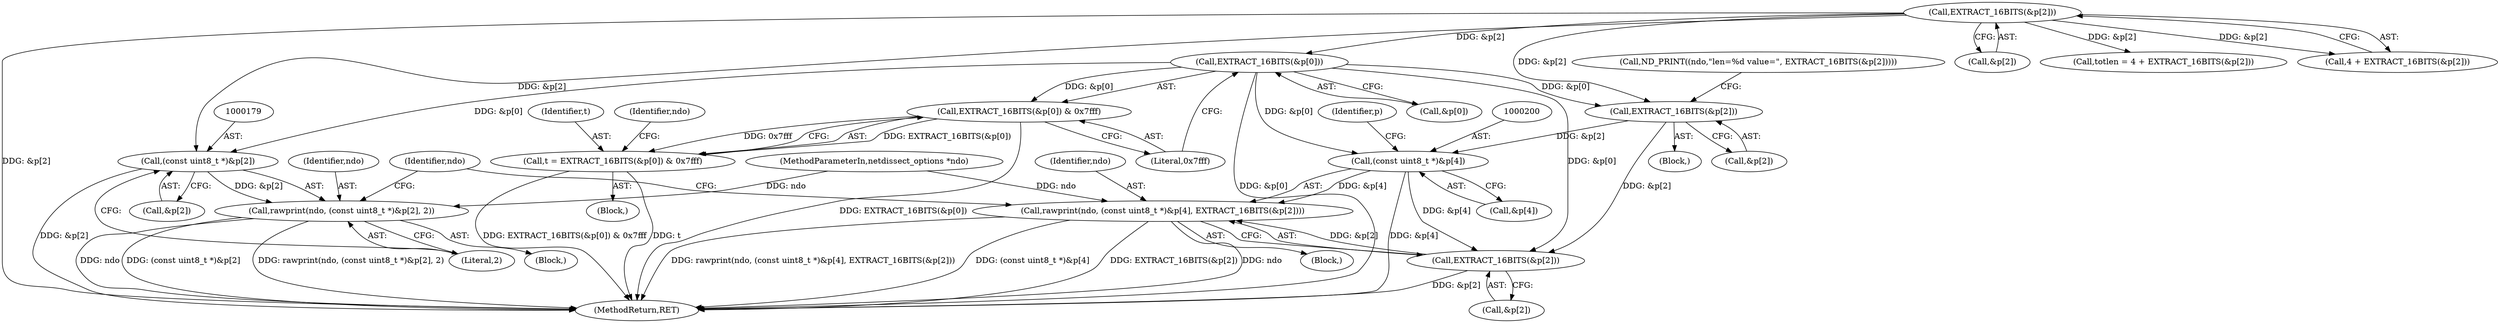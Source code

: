 digraph "0_tcpdump_e0a5a02b0fc1900a69d6c37ed0aab36fb8494e6d@array" {
"1000148" [label="(Call,EXTRACT_16BITS(&p[0]))"];
"1000121" [label="(Call,EXTRACT_16BITS(&p[2]))"];
"1000147" [label="(Call,EXTRACT_16BITS(&p[0]) & 0x7fff)"];
"1000145" [label="(Call,t = EXTRACT_16BITS(&p[0]) & 0x7fff)"];
"1000178" [label="(Call,(const uint8_t *)&p[2])"];
"1000176" [label="(Call,rawprint(ndo, (const uint8_t *)&p[2], 2))"];
"1000192" [label="(Call,EXTRACT_16BITS(&p[2]))"];
"1000199" [label="(Call,(const uint8_t *)&p[4])"];
"1000197" [label="(Call,rawprint(ndo, (const uint8_t *)&p[4], EXTRACT_16BITS(&p[2])))"];
"1000205" [label="(Call,EXTRACT_16BITS(&p[2]))"];
"1000205" [label="(Call,EXTRACT_16BITS(&p[2]))"];
"1000122" [label="(Call,&p[2])"];
"1000117" [label="(Call,totlen = 4 + EXTRACT_16BITS(&p[2]))"];
"1000198" [label="(Identifier,ndo)"];
"1000178" [label="(Call,(const uint8_t *)&p[2])"];
"1000101" [label="(MethodParameterIn,netdissect_options *ndo)"];
"1000119" [label="(Call,4 + EXTRACT_16BITS(&p[2]))"];
"1000146" [label="(Identifier,t)"];
"1000186" [label="(Block,)"];
"1000199" [label="(Call,(const uint8_t *)&p[4])"];
"1000192" [label="(Call,EXTRACT_16BITS(&p[2]))"];
"1000177" [label="(Identifier,ndo)"];
"1000201" [label="(Call,&p[4])"];
"1000176" [label="(Call,rawprint(ndo, (const uint8_t *)&p[2], 2))"];
"1000180" [label="(Call,&p[2])"];
"1000153" [label="(Literal,0x7fff)"];
"1000197" [label="(Call,rawprint(ndo, (const uint8_t *)&p[4], EXTRACT_16BITS(&p[2])))"];
"1000104" [label="(Block,)"];
"1000212" [label="(Identifier,ndo)"];
"1000184" [label="(Literal,2)"];
"1000156" [label="(Identifier,ndo)"];
"1000193" [label="(Call,&p[2])"];
"1000166" [label="(Block,)"];
"1000121" [label="(Call,EXTRACT_16BITS(&p[2]))"];
"1000187" [label="(Call,ND_PRINT((ndo,\"len=%d value=\", EXTRACT_16BITS(&p[2]))))"];
"1000218" [label="(MethodReturn,RET)"];
"1000147" [label="(Call,EXTRACT_16BITS(&p[0]) & 0x7fff)"];
"1000208" [label="(Identifier,p)"];
"1000148" [label="(Call,EXTRACT_16BITS(&p[0]))"];
"1000149" [label="(Call,&p[0])"];
"1000190" [label="(Block,)"];
"1000206" [label="(Call,&p[2])"];
"1000145" [label="(Call,t = EXTRACT_16BITS(&p[0]) & 0x7fff)"];
"1000148" -> "1000147"  [label="AST: "];
"1000148" -> "1000149"  [label="CFG: "];
"1000149" -> "1000148"  [label="AST: "];
"1000153" -> "1000148"  [label="CFG: "];
"1000148" -> "1000218"  [label="DDG: &p[0]"];
"1000148" -> "1000147"  [label="DDG: &p[0]"];
"1000121" -> "1000148"  [label="DDG: &p[2]"];
"1000148" -> "1000178"  [label="DDG: &p[0]"];
"1000148" -> "1000192"  [label="DDG: &p[0]"];
"1000148" -> "1000199"  [label="DDG: &p[0]"];
"1000148" -> "1000205"  [label="DDG: &p[0]"];
"1000121" -> "1000119"  [label="AST: "];
"1000121" -> "1000122"  [label="CFG: "];
"1000122" -> "1000121"  [label="AST: "];
"1000119" -> "1000121"  [label="CFG: "];
"1000121" -> "1000218"  [label="DDG: &p[2]"];
"1000121" -> "1000117"  [label="DDG: &p[2]"];
"1000121" -> "1000119"  [label="DDG: &p[2]"];
"1000121" -> "1000178"  [label="DDG: &p[2]"];
"1000121" -> "1000192"  [label="DDG: &p[2]"];
"1000147" -> "1000145"  [label="AST: "];
"1000147" -> "1000153"  [label="CFG: "];
"1000153" -> "1000147"  [label="AST: "];
"1000145" -> "1000147"  [label="CFG: "];
"1000147" -> "1000218"  [label="DDG: EXTRACT_16BITS(&p[0])"];
"1000147" -> "1000145"  [label="DDG: EXTRACT_16BITS(&p[0])"];
"1000147" -> "1000145"  [label="DDG: 0x7fff"];
"1000145" -> "1000104"  [label="AST: "];
"1000146" -> "1000145"  [label="AST: "];
"1000156" -> "1000145"  [label="CFG: "];
"1000145" -> "1000218"  [label="DDG: t"];
"1000145" -> "1000218"  [label="DDG: EXTRACT_16BITS(&p[0]) & 0x7fff"];
"1000178" -> "1000176"  [label="AST: "];
"1000178" -> "1000180"  [label="CFG: "];
"1000179" -> "1000178"  [label="AST: "];
"1000180" -> "1000178"  [label="AST: "];
"1000184" -> "1000178"  [label="CFG: "];
"1000178" -> "1000218"  [label="DDG: &p[2]"];
"1000178" -> "1000176"  [label="DDG: &p[2]"];
"1000176" -> "1000166"  [label="AST: "];
"1000176" -> "1000184"  [label="CFG: "];
"1000177" -> "1000176"  [label="AST: "];
"1000184" -> "1000176"  [label="AST: "];
"1000212" -> "1000176"  [label="CFG: "];
"1000176" -> "1000218"  [label="DDG: (const uint8_t *)&p[2]"];
"1000176" -> "1000218"  [label="DDG: rawprint(ndo, (const uint8_t *)&p[2], 2)"];
"1000176" -> "1000218"  [label="DDG: ndo"];
"1000101" -> "1000176"  [label="DDG: ndo"];
"1000192" -> "1000190"  [label="AST: "];
"1000192" -> "1000193"  [label="CFG: "];
"1000193" -> "1000192"  [label="AST: "];
"1000187" -> "1000192"  [label="CFG: "];
"1000192" -> "1000199"  [label="DDG: &p[2]"];
"1000192" -> "1000205"  [label="DDG: &p[2]"];
"1000199" -> "1000197"  [label="AST: "];
"1000199" -> "1000201"  [label="CFG: "];
"1000200" -> "1000199"  [label="AST: "];
"1000201" -> "1000199"  [label="AST: "];
"1000208" -> "1000199"  [label="CFG: "];
"1000199" -> "1000218"  [label="DDG: &p[4]"];
"1000199" -> "1000197"  [label="DDG: &p[4]"];
"1000199" -> "1000205"  [label="DDG: &p[4]"];
"1000197" -> "1000186"  [label="AST: "];
"1000197" -> "1000205"  [label="CFG: "];
"1000198" -> "1000197"  [label="AST: "];
"1000205" -> "1000197"  [label="AST: "];
"1000212" -> "1000197"  [label="CFG: "];
"1000197" -> "1000218"  [label="DDG: rawprint(ndo, (const uint8_t *)&p[4], EXTRACT_16BITS(&p[2]))"];
"1000197" -> "1000218"  [label="DDG: (const uint8_t *)&p[4]"];
"1000197" -> "1000218"  [label="DDG: EXTRACT_16BITS(&p[2])"];
"1000197" -> "1000218"  [label="DDG: ndo"];
"1000101" -> "1000197"  [label="DDG: ndo"];
"1000205" -> "1000197"  [label="DDG: &p[2]"];
"1000205" -> "1000206"  [label="CFG: "];
"1000206" -> "1000205"  [label="AST: "];
"1000205" -> "1000218"  [label="DDG: &p[2]"];
}
